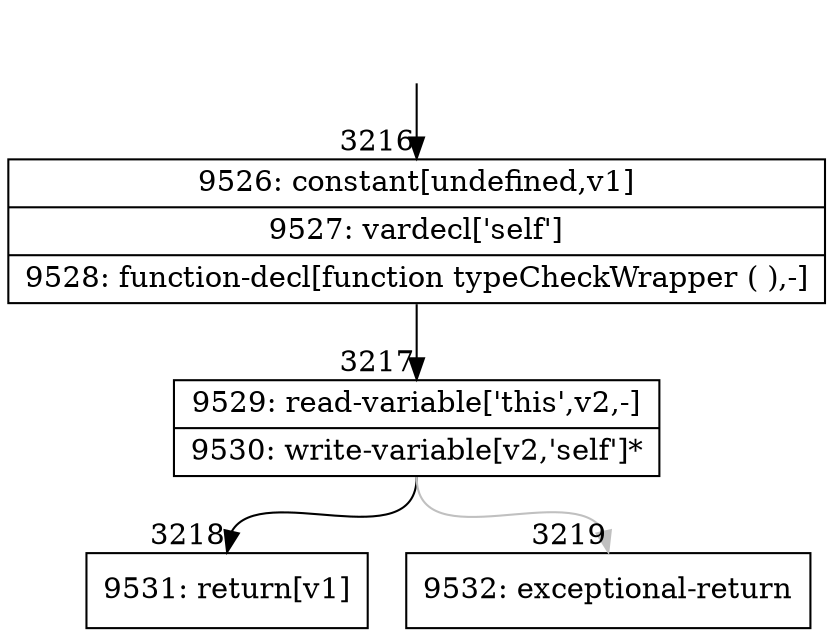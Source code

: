 digraph {
rankdir="TD"
BB_entry347[shape=none,label=""];
BB_entry347 -> BB3216 [tailport=s, headport=n, headlabel="    3216"]
BB3216 [shape=record label="{9526: constant[undefined,v1]|9527: vardecl['self']|9528: function-decl[function typeCheckWrapper ( ),-]}" ] 
BB3216 -> BB3217 [tailport=s, headport=n, headlabel="      3217"]
BB3217 [shape=record label="{9529: read-variable['this',v2,-]|9530: write-variable[v2,'self']*}" ] 
BB3217 -> BB3218 [tailport=s, headport=n, headlabel="      3218"]
BB3217 -> BB3219 [tailport=s, headport=n, color=gray, headlabel="      3219"]
BB3218 [shape=record label="{9531: return[v1]}" ] 
BB3219 [shape=record label="{9532: exceptional-return}" ] 
//#$~ 3677
}
